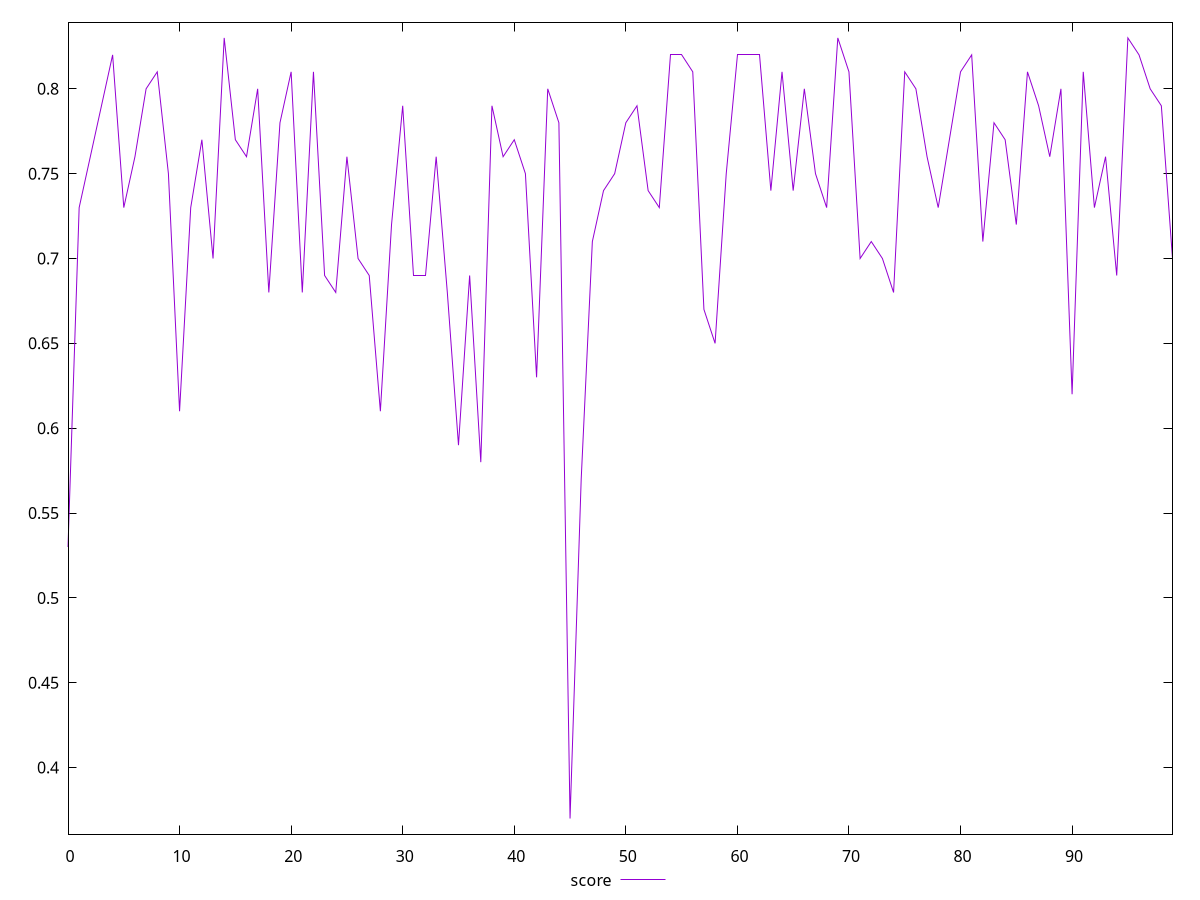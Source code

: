reset

$score <<EOF
0 0.53
1 0.73
2 0.76
3 0.79
4 0.82
5 0.73
6 0.76
7 0.8
8 0.81
9 0.75
10 0.61
11 0.73
12 0.77
13 0.7
14 0.83
15 0.77
16 0.76
17 0.8
18 0.68
19 0.78
20 0.81
21 0.68
22 0.81
23 0.69
24 0.68
25 0.76
26 0.7
27 0.69
28 0.61
29 0.72
30 0.79
31 0.69
32 0.69
33 0.76
34 0.68
35 0.59
36 0.69
37 0.58
38 0.79
39 0.76
40 0.77
41 0.75
42 0.63
43 0.8
44 0.78
45 0.37
46 0.57
47 0.71
48 0.74
49 0.75
50 0.78
51 0.79
52 0.74
53 0.73
54 0.82
55 0.82
56 0.81
57 0.67
58 0.65
59 0.75
60 0.82
61 0.82
62 0.82
63 0.74
64 0.81
65 0.74
66 0.8
67 0.75
68 0.73
69 0.83
70 0.81
71 0.7
72 0.71
73 0.7
74 0.68
75 0.81
76 0.8
77 0.76
78 0.73
79 0.77
80 0.81
81 0.82
82 0.71
83 0.78
84 0.77
85 0.72
86 0.81
87 0.79
88 0.76
89 0.8
90 0.62
91 0.81
92 0.73
93 0.76
94 0.69
95 0.83
96 0.82
97 0.8
98 0.79
99 0.7
EOF

set key outside below
set xrange [0:99]
set yrange [0.3608:0.8392]
set trange [0.3608:0.8392]
set terminal svg size 640, 500 enhanced background rgb 'white'
set output "report_00015_2021-02-09T16-11-33.973Z/first-cpu-idle/samples/pages+cached+noadtech+nomedia+nocss/score/values.svg"

plot $score title "score" with line

reset
